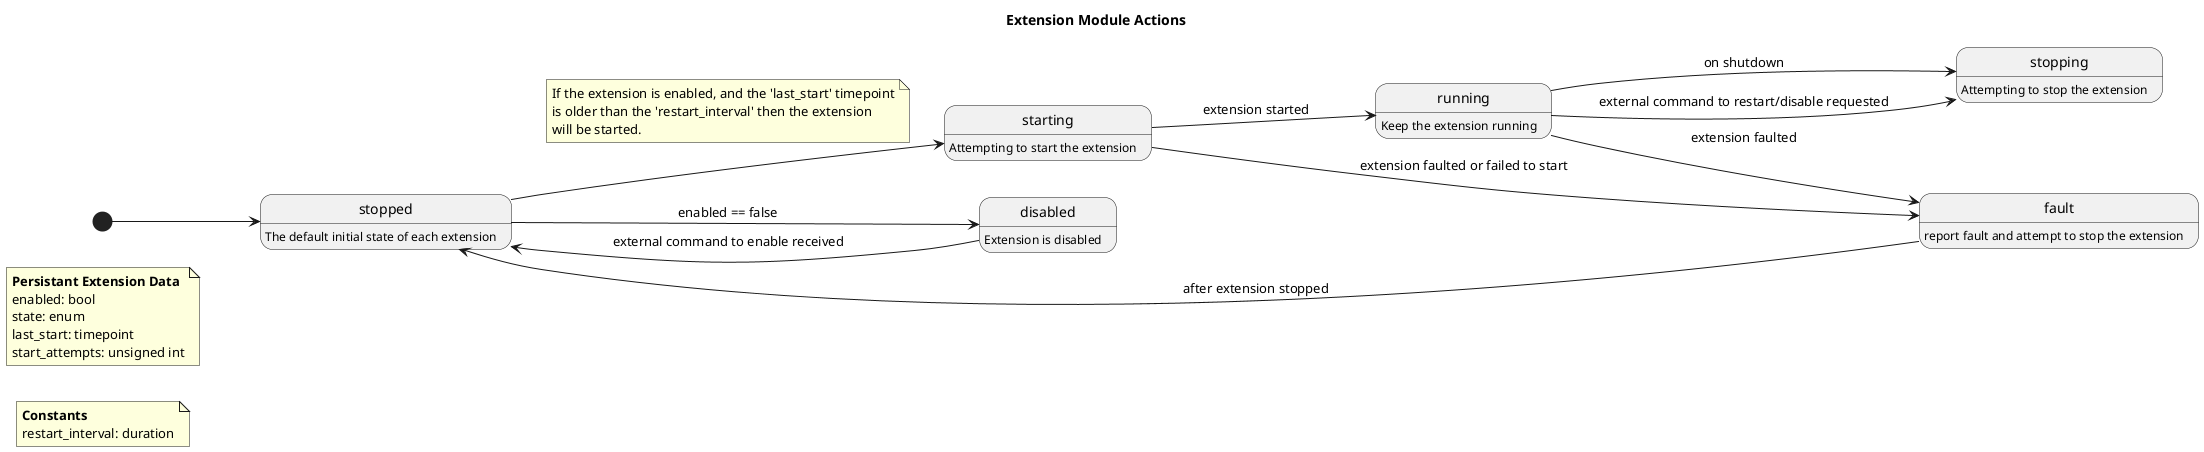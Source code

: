@startuml

title Extension Module Actions

' This diagram shows how the extension
' module will handle extension 'actions'

left to right direction

note as n1
  <b>Constants</b>
  restart_interval: duration
end note

note as n2
  <b>Persistant Extension Data</b>
  enabled: bool
  state: enum
  last_start: timepoint
  start_attempts: unsigned int
end note

state stopped
stopped: The default initial state of each extension

state starting
starting: Attempting to start the extension

state running
running: Keep the extension running

state stopping
stopping: Attempting to stop the extension

state fault
fault : report fault and attempt to stop the extension

state disabled
disabled: Extension is disabled

[*] --> stopped
stopped --> starting
note on link
  If the extension is enabled, and the 'last_start' timepoint
  is older than the 'restart_interval' then the extension
  will be started.
end note
stopped --> disabled : enabled == false

disabled --> stopped : external command to enable received

starting --> running : extension started
starting --> fault : extension faulted or failed to start

running --> stopping : on shutdown
running --> stopping : external command to restart/disable requested

fault --> stopped : after extension stopped

running --> fault : extension faulted



@enduml